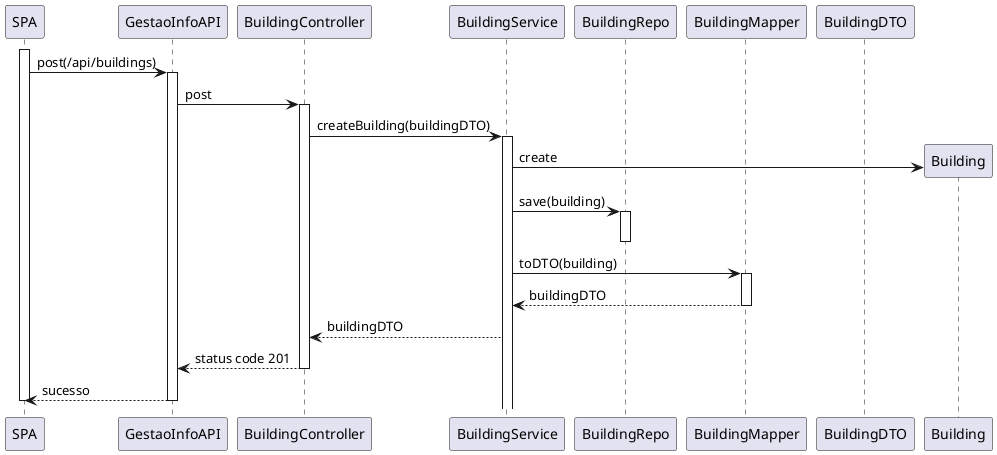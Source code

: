 @startuml
participant SPA
participant "GestaoInfoAPI" as API
participant "BuildingController" as Ctrl
participant "BuildingService" as Srv
participant "BuildingRepo" as Repo
participant "BuildingMapper" as Map
participant "BuildingDTO" as DTO
participant "Building" as Domain

activate SPA
SPA -> API: post(/api/buildings)
activate API

API -> Ctrl: post
activate Ctrl

Ctrl -> Srv: createBuilding(buildingDTO)
activate Srv

create Domain
Srv -> Domain: create


Srv -> Repo: save(building)
activate Repo
deactivate Repo

Srv -> Map: toDTO(building)
activate Map
Map --> Srv: buildingDTO
deactivate Map

Srv --> Ctrl: buildingDTO

Ctrl --> API: status code 201
deactivate Ctrl

API --> SPA: sucesso
deactivate API
deactivate SPA
@enduml